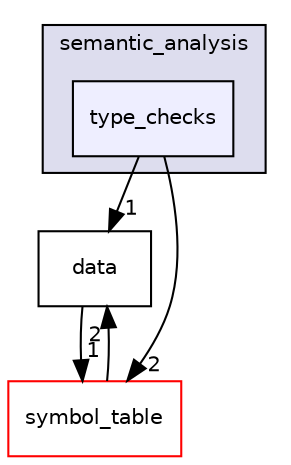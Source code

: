 digraph "src/semantic_analysis/type_checks" {
  compound=true
  node [ fontsize="10", fontname="Helvetica"];
  edge [ labelfontsize="10", labelfontname="Helvetica"];
  subgraph clusterdir_5ca8928545f59f4bfee2527f6926e7f0 {
    graph [ bgcolor="#ddddee", pencolor="black", label="semantic_analysis" fontname="Helvetica", fontsize="10", URL="dir_5ca8928545f59f4bfee2527f6926e7f0.html"]
  dir_4394c8f2d25442b4ab62ef0c277f219e [shape=box, label="type_checks", style="filled", fillcolor="#eeeeff", pencolor="black", URL="dir_4394c8f2d25442b4ab62ef0c277f219e.html"];
  }
  dir_c1be8d27e7f84178e95f152701110b19 [shape=box label="data" URL="dir_c1be8d27e7f84178e95f152701110b19.html"];
  dir_ee2e78e09e3523a3dc72b1c19f9afb8f [shape=box label="symbol_table" fillcolor="white" style="filled" color="red" URL="dir_ee2e78e09e3523a3dc72b1c19f9afb8f.html"];
  dir_c1be8d27e7f84178e95f152701110b19->dir_ee2e78e09e3523a3dc72b1c19f9afb8f [headlabel="1", labeldistance=1.5 headhref="dir_000002_000014.html"];
  dir_4394c8f2d25442b4ab62ef0c277f219e->dir_c1be8d27e7f84178e95f152701110b19 [headlabel="1", labeldistance=1.5 headhref="dir_000012_000002.html"];
  dir_4394c8f2d25442b4ab62ef0c277f219e->dir_ee2e78e09e3523a3dc72b1c19f9afb8f [headlabel="2", labeldistance=1.5 headhref="dir_000012_000014.html"];
  dir_ee2e78e09e3523a3dc72b1c19f9afb8f->dir_c1be8d27e7f84178e95f152701110b19 [headlabel="2", labeldistance=1.5 headhref="dir_000014_000002.html"];
}
